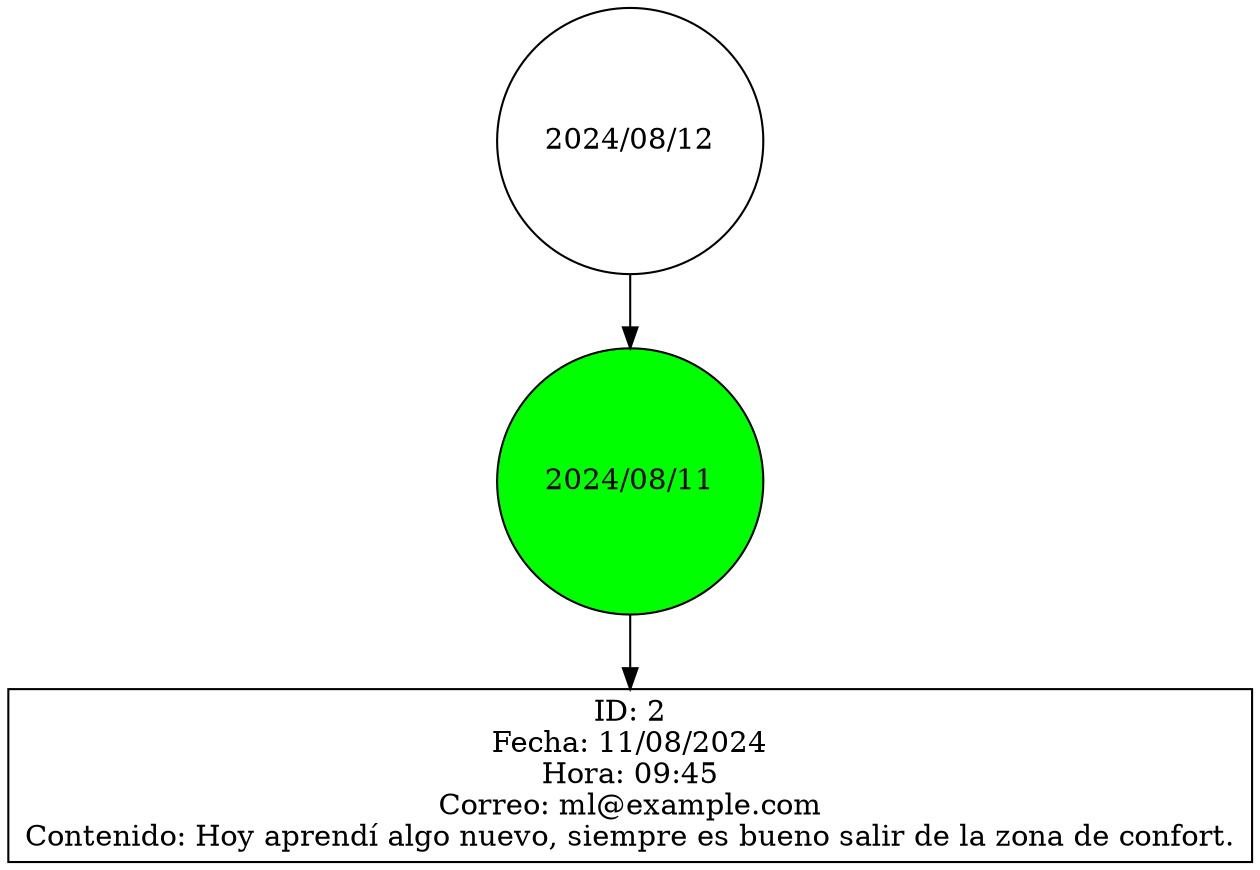 digraph BSTTree {
node [shape=circle];
"2024/08/12" -> "2024/08/11";
"2024/08/11" [style=filled, fillcolor=green];
"pub_2" [shape=rectangle, label="ID: 2\nFecha: 11/08/2024\nHora: 09:45\nCorreo: ml@example.com\nContenido: Hoy aprendí algo nuevo, siempre es bueno salir de la zona de confort."];
"2024/08/11" -> "pub_2";
}
